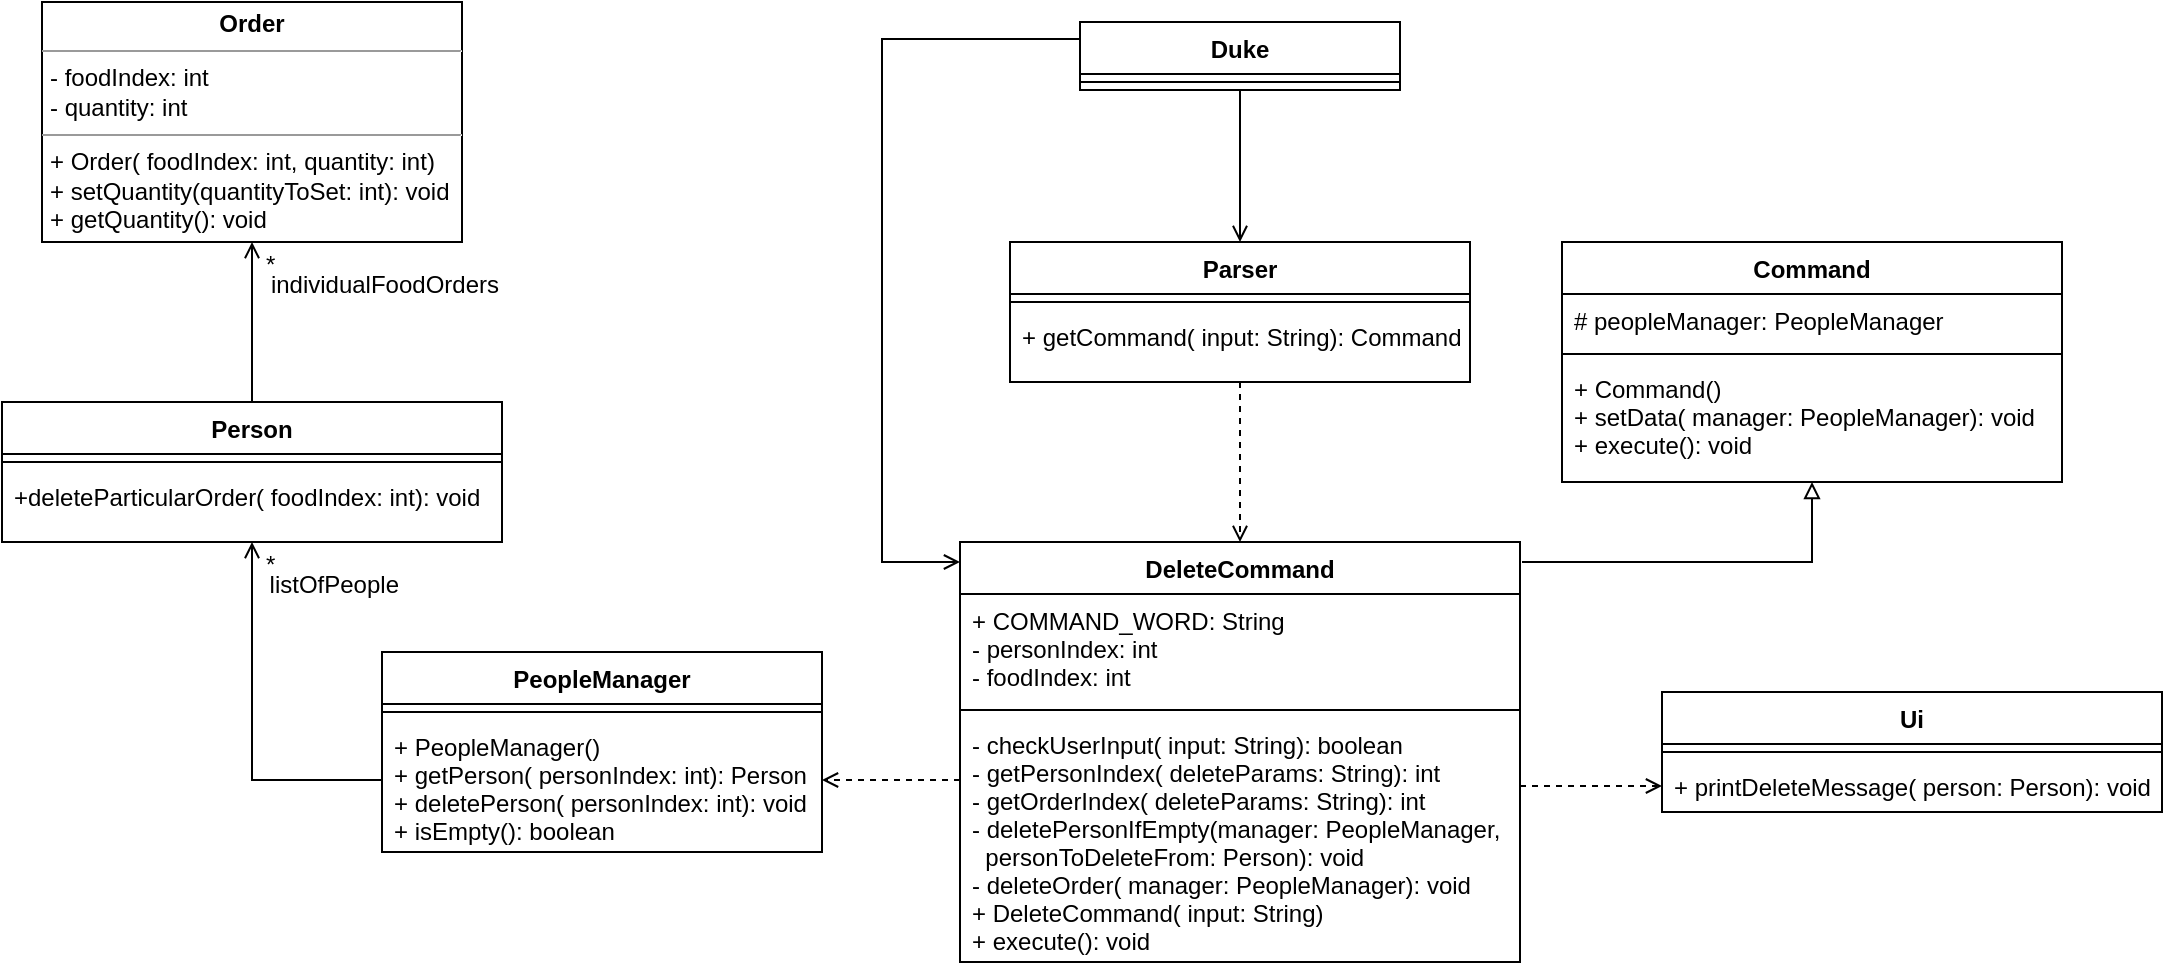 <mxfile version="15.5.5" type="github">
  <diagram id="C5RBs43oDa-KdzZeNtuy" name="Page-1">
    <mxGraphModel dx="2893" dy="2274" grid="1" gridSize="10" guides="1" tooltips="1" connect="1" arrows="1" fold="1" page="1" pageScale="1" pageWidth="827" pageHeight="1169" math="0" shadow="0">
      <root>
        <mxCell id="WIyWlLk6GJQsqaUBKTNV-0" />
        <mxCell id="WIyWlLk6GJQsqaUBKTNV-1" parent="WIyWlLk6GJQsqaUBKTNV-0" />
        <mxCell id="zkfFHV4jXpPFQw0GAbJ--0" value="DeleteCommand" style="swimlane;fontStyle=1;align=center;verticalAlign=top;childLayout=stackLayout;horizontal=1;startSize=26;horizontalStack=0;resizeParent=1;resizeLast=0;collapsible=1;marginBottom=0;rounded=0;shadow=0;strokeWidth=1;" parent="WIyWlLk6GJQsqaUBKTNV-1" vertex="1">
          <mxGeometry x="9" y="-860" width="280" height="210" as="geometry">
            <mxRectangle x="230" y="140" width="160" height="26" as="alternateBounds" />
          </mxGeometry>
        </mxCell>
        <mxCell id="zkfFHV4jXpPFQw0GAbJ--1" value="+ COMMAND_WORD: String&#xa;- personIndex: int&#xa;- foodIndex: int" style="text;align=left;verticalAlign=top;spacingLeft=4;spacingRight=4;overflow=hidden;rotatable=0;points=[[0,0.5],[1,0.5]];portConstraint=eastwest;" parent="zkfFHV4jXpPFQw0GAbJ--0" vertex="1">
          <mxGeometry y="26" width="280" height="54" as="geometry" />
        </mxCell>
        <mxCell id="zkfFHV4jXpPFQw0GAbJ--4" value="" style="line;html=1;strokeWidth=1;align=left;verticalAlign=middle;spacingTop=-1;spacingLeft=3;spacingRight=3;rotatable=0;labelPosition=right;points=[];portConstraint=eastwest;" parent="zkfFHV4jXpPFQw0GAbJ--0" vertex="1">
          <mxGeometry y="80" width="280" height="8" as="geometry" />
        </mxCell>
        <mxCell id="zkfFHV4jXpPFQw0GAbJ--5" value="- checkUserInput( input: String): boolean&#xa;- getPersonIndex( deleteParams: String): int&#xa;- getOrderIndex( deleteParams: String): int&#xa;- deletePersonIfEmpty(manager: PeopleManager,&#xa;  personToDeleteFrom: Person): void&#xa;- deleteOrder( manager: PeopleManager): void&#xa;+ DeleteCommand( input: String)&#xa;+ execute(): void" style="text;align=left;verticalAlign=top;spacingLeft=4;spacingRight=4;overflow=hidden;rotatable=0;points=[[0,0.5],[1,0.5]];portConstraint=eastwest;" parent="zkfFHV4jXpPFQw0GAbJ--0" vertex="1">
          <mxGeometry y="88" width="280" height="122" as="geometry" />
        </mxCell>
        <mxCell id="zkfFHV4jXpPFQw0GAbJ--6" value="PeopleManager" style="swimlane;fontStyle=1;align=center;verticalAlign=top;childLayout=stackLayout;horizontal=1;startSize=26;horizontalStack=0;resizeParent=1;resizeLast=0;collapsible=1;marginBottom=0;rounded=0;shadow=0;strokeWidth=1;" parent="WIyWlLk6GJQsqaUBKTNV-1" vertex="1">
          <mxGeometry x="-280" y="-805" width="220" height="100" as="geometry">
            <mxRectangle x="130" y="380" width="160" height="26" as="alternateBounds" />
          </mxGeometry>
        </mxCell>
        <mxCell id="zkfFHV4jXpPFQw0GAbJ--9" value="" style="line;html=1;strokeWidth=1;align=left;verticalAlign=middle;spacingTop=-1;spacingLeft=3;spacingRight=3;rotatable=0;labelPosition=right;points=[];portConstraint=eastwest;" parent="zkfFHV4jXpPFQw0GAbJ--6" vertex="1">
          <mxGeometry y="26" width="220" height="8" as="geometry" />
        </mxCell>
        <mxCell id="zkfFHV4jXpPFQw0GAbJ--11" value="+ PeopleManager()&#xa;+ getPerson( personIndex: int): Person&#xa;+ deletePerson( personIndex: int): void&#xa;+ isEmpty(): boolean" style="text;align=left;verticalAlign=top;spacingLeft=4;spacingRight=4;overflow=hidden;rotatable=0;points=[[0,0.5],[1,0.5]];portConstraint=eastwest;" parent="zkfFHV4jXpPFQw0GAbJ--6" vertex="1">
          <mxGeometry y="34" width="220" height="60" as="geometry" />
        </mxCell>
        <mxCell id="XIEtqQQwirFNS3_s2sgC-17" style="edgeStyle=orthogonalEdgeStyle;rounded=0;orthogonalLoop=1;jettySize=auto;html=1;exitX=0.5;exitY=0;exitDx=0;exitDy=0;endArrow=open;endFill=0;entryX=0.5;entryY=1;entryDx=0;entryDy=0;" parent="WIyWlLk6GJQsqaUBKTNV-1" source="zkfFHV4jXpPFQw0GAbJ--13" target="XIEtqQQwirFNS3_s2sgC-18" edge="1">
          <mxGeometry relative="1" as="geometry">
            <mxPoint x="-430" y="-960" as="targetPoint" />
          </mxGeometry>
        </mxCell>
        <mxCell id="zkfFHV4jXpPFQw0GAbJ--13" value="Person" style="swimlane;fontStyle=1;align=center;verticalAlign=top;childLayout=stackLayout;horizontal=1;startSize=26;horizontalStack=0;resizeParent=1;resizeLast=0;collapsible=1;marginBottom=0;rounded=0;shadow=0;strokeWidth=1;" parent="WIyWlLk6GJQsqaUBKTNV-1" vertex="1">
          <mxGeometry x="-470" y="-930" width="250" height="70" as="geometry">
            <mxRectangle x="340" y="380" width="170" height="26" as="alternateBounds" />
          </mxGeometry>
        </mxCell>
        <mxCell id="zkfFHV4jXpPFQw0GAbJ--15" value="" style="line;html=1;strokeWidth=1;align=left;verticalAlign=middle;spacingTop=-1;spacingLeft=3;spacingRight=3;rotatable=0;labelPosition=right;points=[];portConstraint=eastwest;" parent="zkfFHV4jXpPFQw0GAbJ--13" vertex="1">
          <mxGeometry y="26" width="250" height="8" as="geometry" />
        </mxCell>
        <mxCell id="XIEtqQQwirFNS3_s2sgC-25" value="+deleteParticularOrder( foodIndex: int): void" style="text;align=left;verticalAlign=top;spacingLeft=4;spacingRight=4;overflow=hidden;rotatable=0;points=[[0,0.5],[1,0.5]];portConstraint=eastwest;" parent="zkfFHV4jXpPFQw0GAbJ--13" vertex="1">
          <mxGeometry y="34" width="250" height="30" as="geometry" />
        </mxCell>
        <mxCell id="zkfFHV4jXpPFQw0GAbJ--17" value="Command" style="swimlane;fontStyle=1;align=center;verticalAlign=top;childLayout=stackLayout;horizontal=1;startSize=26;horizontalStack=0;resizeParent=1;resizeLast=0;collapsible=1;marginBottom=0;rounded=0;shadow=0;strokeWidth=1;" parent="WIyWlLk6GJQsqaUBKTNV-1" vertex="1">
          <mxGeometry x="310" y="-1010" width="250" height="120" as="geometry">
            <mxRectangle x="550" y="140" width="160" height="26" as="alternateBounds" />
          </mxGeometry>
        </mxCell>
        <mxCell id="zkfFHV4jXpPFQw0GAbJ--18" value="# peopleManager: PeopleManager" style="text;align=left;verticalAlign=top;spacingLeft=4;spacingRight=4;overflow=hidden;rotatable=0;points=[[0,0.5],[1,0.5]];portConstraint=eastwest;" parent="zkfFHV4jXpPFQw0GAbJ--17" vertex="1">
          <mxGeometry y="26" width="250" height="26" as="geometry" />
        </mxCell>
        <mxCell id="zkfFHV4jXpPFQw0GAbJ--23" value="" style="line;html=1;strokeWidth=1;align=left;verticalAlign=middle;spacingTop=-1;spacingLeft=3;spacingRight=3;rotatable=0;labelPosition=right;points=[];portConstraint=eastwest;" parent="zkfFHV4jXpPFQw0GAbJ--17" vertex="1">
          <mxGeometry y="52" width="250" height="8" as="geometry" />
        </mxCell>
        <mxCell id="zkfFHV4jXpPFQw0GAbJ--25" value="+ Command()&#xa;+ setData( manager: PeopleManager): void&#xa;+ execute(): void" style="text;align=left;verticalAlign=top;spacingLeft=4;spacingRight=4;overflow=hidden;rotatable=0;points=[[0,0.5],[1,0.5]];portConstraint=eastwest;" parent="zkfFHV4jXpPFQw0GAbJ--17" vertex="1">
          <mxGeometry y="60" width="250" height="60" as="geometry" />
        </mxCell>
        <mxCell id="zkfFHV4jXpPFQw0GAbJ--26" value="" style="endArrow=block;shadow=0;strokeWidth=1;rounded=0;endFill=0;edgeStyle=elbowEdgeStyle;elbow=vertical;" parent="WIyWlLk6GJQsqaUBKTNV-1" target="zkfFHV4jXpPFQw0GAbJ--17" edge="1">
          <mxGeometry x="0.5" y="41" relative="1" as="geometry">
            <mxPoint x="290" y="-850" as="sourcePoint" />
            <mxPoint x="439" y="-858" as="targetPoint" />
            <mxPoint x="-40" y="32" as="offset" />
            <Array as="points">
              <mxPoint x="435" y="-850" />
              <mxPoint x="360" y="-850" />
            </Array>
          </mxGeometry>
        </mxCell>
        <mxCell id="zkfFHV4jXpPFQw0GAbJ--27" value="*" style="resizable=0;align=left;verticalAlign=bottom;labelBackgroundColor=none;fontSize=12;" parent="zkfFHV4jXpPFQw0GAbJ--26" connectable="0" vertex="1">
          <mxGeometry x="-1" relative="1" as="geometry">
            <mxPoint x="-630" y="-140" as="offset" />
          </mxGeometry>
        </mxCell>
        <mxCell id="zkfFHV4jXpPFQw0GAbJ--28" value="individualFoodOrders" style="resizable=0;align=right;verticalAlign=bottom;labelBackgroundColor=none;fontSize=12;" parent="zkfFHV4jXpPFQw0GAbJ--26" connectable="0" vertex="1">
          <mxGeometry x="1" relative="1" as="geometry">
            <mxPoint x="-655" y="-90" as="offset" />
          </mxGeometry>
        </mxCell>
        <mxCell id="XIEtqQQwirFNS3_s2sgC-11" style="edgeStyle=orthogonalEdgeStyle;rounded=0;orthogonalLoop=1;jettySize=auto;html=1;exitX=0.5;exitY=1;exitDx=0;exitDy=0;entryX=0.5;entryY=0;entryDx=0;entryDy=0;endArrow=open;endFill=0;dashed=1;" parent="WIyWlLk6GJQsqaUBKTNV-1" source="XIEtqQQwirFNS3_s2sgC-7" target="zkfFHV4jXpPFQw0GAbJ--0" edge="1">
          <mxGeometry relative="1" as="geometry" />
        </mxCell>
        <mxCell id="XIEtqQQwirFNS3_s2sgC-7" value="Parser" style="swimlane;fontStyle=1;align=center;verticalAlign=top;childLayout=stackLayout;horizontal=1;startSize=26;horizontalStack=0;resizeParent=1;resizeLast=0;collapsible=1;marginBottom=0;rounded=0;shadow=0;strokeWidth=1;" parent="WIyWlLk6GJQsqaUBKTNV-1" vertex="1">
          <mxGeometry x="34" y="-1010" width="230" height="70" as="geometry">
            <mxRectangle x="550" y="140" width="160" height="26" as="alternateBounds" />
          </mxGeometry>
        </mxCell>
        <mxCell id="XIEtqQQwirFNS3_s2sgC-9" value="" style="line;html=1;strokeWidth=1;align=left;verticalAlign=middle;spacingTop=-1;spacingLeft=3;spacingRight=3;rotatable=0;labelPosition=right;points=[];portConstraint=eastwest;" parent="XIEtqQQwirFNS3_s2sgC-7" vertex="1">
          <mxGeometry y="26" width="230" height="8" as="geometry" />
        </mxCell>
        <mxCell id="XIEtqQQwirFNS3_s2sgC-10" value="+ getCommand( input: String): Command&#xa;&#xa;" style="text;align=left;verticalAlign=top;spacingLeft=4;spacingRight=4;overflow=hidden;rotatable=0;points=[[0,0.5],[1,0.5]];portConstraint=eastwest;" parent="XIEtqQQwirFNS3_s2sgC-7" vertex="1">
          <mxGeometry y="34" width="230" height="30" as="geometry" />
        </mxCell>
        <mxCell id="XIEtqQQwirFNS3_s2sgC-18" value="&lt;p style=&quot;margin: 0px ; margin-top: 4px ; text-align: center&quot;&gt;&lt;b&gt;Order&lt;/b&gt;&lt;/p&gt;&lt;hr size=&quot;1&quot;&gt;&lt;p style=&quot;margin: 0px ; margin-left: 4px&quot;&gt;- foodIndex: int&lt;/p&gt;&lt;p style=&quot;margin: 0px ; margin-left: 4px&quot;&gt;- quantity: int&lt;/p&gt;&lt;hr size=&quot;1&quot;&gt;&lt;p style=&quot;margin: 0px ; margin-left: 4px&quot;&gt;+ Order( foodIndex: int, quantity: int)&lt;/p&gt;&lt;p style=&quot;margin: 0px ; margin-left: 4px&quot;&gt;+ setQuantity(quantityToSet: int): void&lt;/p&gt;&lt;p style=&quot;margin: 0px ; margin-left: 4px&quot;&gt;+ getQuantity(): void&lt;/p&gt;" style="verticalAlign=top;align=left;overflow=fill;fontSize=12;fontFamily=Helvetica;html=1;" parent="WIyWlLk6GJQsqaUBKTNV-1" vertex="1">
          <mxGeometry x="-450" y="-1130" width="210" height="120" as="geometry" />
        </mxCell>
        <mxCell id="XIEtqQQwirFNS3_s2sgC-20" style="edgeStyle=orthogonalEdgeStyle;rounded=0;orthogonalLoop=1;jettySize=auto;html=1;exitX=0;exitY=0.5;exitDx=0;exitDy=0;endArrow=open;endFill=0;entryX=0.5;entryY=1;entryDx=0;entryDy=0;" parent="WIyWlLk6GJQsqaUBKTNV-1" source="zkfFHV4jXpPFQw0GAbJ--11" target="zkfFHV4jXpPFQw0GAbJ--13" edge="1">
          <mxGeometry relative="1" as="geometry">
            <mxPoint x="-340" y="-861" as="targetPoint" />
          </mxGeometry>
        </mxCell>
        <mxCell id="XIEtqQQwirFNS3_s2sgC-21" value="*" style="resizable=0;align=left;verticalAlign=bottom;labelBackgroundColor=none;fontSize=12;" parent="WIyWlLk6GJQsqaUBKTNV-1" connectable="0" vertex="1">
          <mxGeometry x="-340.0" y="-840.0" as="geometry" />
        </mxCell>
        <mxCell id="XIEtqQQwirFNS3_s2sgC-22" value="listOfPeople" style="resizable=0;align=right;verticalAlign=bottom;labelBackgroundColor=none;fontSize=12;" parent="WIyWlLk6GJQsqaUBKTNV-1" connectable="0" vertex="1">
          <mxGeometry x="-270" y="-829.998" as="geometry" />
        </mxCell>
        <mxCell id="XIEtqQQwirFNS3_s2sgC-30" style="edgeStyle=orthogonalEdgeStyle;rounded=0;orthogonalLoop=1;jettySize=auto;html=1;exitX=0;exitY=0.5;exitDx=0;exitDy=0;entryX=1;entryY=0.5;entryDx=0;entryDy=0;endArrow=open;endFill=0;dashed=1;" parent="WIyWlLk6GJQsqaUBKTNV-1" source="zkfFHV4jXpPFQw0GAbJ--5" target="zkfFHV4jXpPFQw0GAbJ--11" edge="1">
          <mxGeometry relative="1" as="geometry">
            <Array as="points">
              <mxPoint x="9" y="-741" />
            </Array>
          </mxGeometry>
        </mxCell>
        <mxCell id="vAi4WdHvtG3fF88lY3Bk-13" style="edgeStyle=orthogonalEdgeStyle;rounded=0;orthogonalLoop=1;jettySize=auto;html=1;exitX=0.5;exitY=1;exitDx=0;exitDy=0;entryX=0.5;entryY=0;entryDx=0;entryDy=0;endArrow=open;endFill=0;" edge="1" parent="WIyWlLk6GJQsqaUBKTNV-1" source="vAi4WdHvtG3fF88lY3Bk-9" target="XIEtqQQwirFNS3_s2sgC-7">
          <mxGeometry relative="1" as="geometry" />
        </mxCell>
        <mxCell id="vAi4WdHvtG3fF88lY3Bk-14" style="edgeStyle=orthogonalEdgeStyle;rounded=0;orthogonalLoop=1;jettySize=auto;html=1;exitX=0;exitY=0.25;exitDx=0;exitDy=0;endArrow=open;endFill=0;" edge="1" parent="WIyWlLk6GJQsqaUBKTNV-1" source="vAi4WdHvtG3fF88lY3Bk-9">
          <mxGeometry relative="1" as="geometry">
            <mxPoint x="9" y="-850" as="targetPoint" />
            <Array as="points">
              <mxPoint x="-30" y="-1111" />
              <mxPoint x="-30" y="-850" />
            </Array>
          </mxGeometry>
        </mxCell>
        <mxCell id="vAi4WdHvtG3fF88lY3Bk-9" value="Duke" style="swimlane;fontStyle=1;align=center;verticalAlign=top;childLayout=stackLayout;horizontal=1;startSize=26;horizontalStack=0;resizeParent=1;resizeParentMax=0;resizeLast=0;collapsible=1;marginBottom=0;" vertex="1" parent="WIyWlLk6GJQsqaUBKTNV-1">
          <mxGeometry x="69" y="-1120" width="160" height="34" as="geometry" />
        </mxCell>
        <mxCell id="vAi4WdHvtG3fF88lY3Bk-11" value="" style="line;strokeWidth=1;fillColor=none;align=left;verticalAlign=middle;spacingTop=-1;spacingLeft=3;spacingRight=3;rotatable=0;labelPosition=right;points=[];portConstraint=eastwest;" vertex="1" parent="vAi4WdHvtG3fF88lY3Bk-9">
          <mxGeometry y="26" width="160" height="8" as="geometry" />
        </mxCell>
        <mxCell id="vAi4WdHvtG3fF88lY3Bk-19" value="Ui" style="swimlane;fontStyle=1;align=center;verticalAlign=top;childLayout=stackLayout;horizontal=1;startSize=26;horizontalStack=0;resizeParent=1;resizeParentMax=0;resizeLast=0;collapsible=1;marginBottom=0;" vertex="1" parent="WIyWlLk6GJQsqaUBKTNV-1">
          <mxGeometry x="360" y="-785" width="250" height="60" as="geometry" />
        </mxCell>
        <mxCell id="vAi4WdHvtG3fF88lY3Bk-21" value="" style="line;strokeWidth=1;fillColor=none;align=left;verticalAlign=middle;spacingTop=-1;spacingLeft=3;spacingRight=3;rotatable=0;labelPosition=right;points=[];portConstraint=eastwest;" vertex="1" parent="vAi4WdHvtG3fF88lY3Bk-19">
          <mxGeometry y="26" width="250" height="8" as="geometry" />
        </mxCell>
        <mxCell id="vAi4WdHvtG3fF88lY3Bk-22" value="+ printDeleteMessage( person: Person): void" style="text;strokeColor=none;fillColor=none;align=left;verticalAlign=top;spacingLeft=4;spacingRight=4;overflow=hidden;rotatable=0;points=[[0,0.5],[1,0.5]];portConstraint=eastwest;" vertex="1" parent="vAi4WdHvtG3fF88lY3Bk-19">
          <mxGeometry y="34" width="250" height="26" as="geometry" />
        </mxCell>
        <mxCell id="vAi4WdHvtG3fF88lY3Bk-23" style="edgeStyle=orthogonalEdgeStyle;rounded=0;orthogonalLoop=1;jettySize=auto;html=1;entryX=0;entryY=0.5;entryDx=0;entryDy=0;endArrow=open;endFill=0;dashed=1;" edge="1" parent="WIyWlLk6GJQsqaUBKTNV-1" target="vAi4WdHvtG3fF88lY3Bk-22">
          <mxGeometry relative="1" as="geometry">
            <mxPoint x="289" y="-738" as="sourcePoint" />
            <Array as="points">
              <mxPoint x="289" y="-738" />
            </Array>
          </mxGeometry>
        </mxCell>
      </root>
    </mxGraphModel>
  </diagram>
</mxfile>
